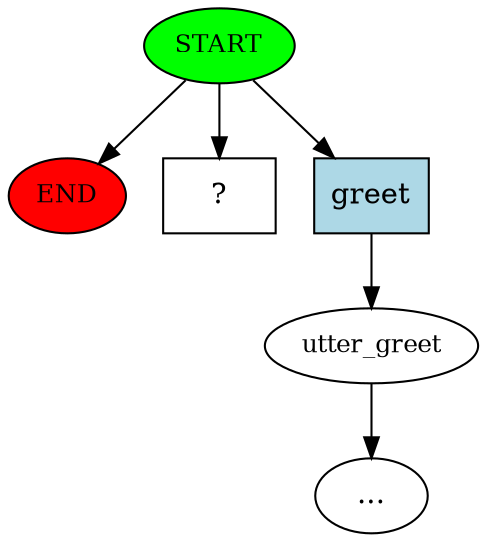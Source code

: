 digraph  {
0 [label=START, fillcolor=green, style=filled, fontsize=12, class="start active"];
"-1" [label=END, fillcolor=red, style=filled, fontsize=12, class=end];
1 [label=utter_greet, fontsize=12, class=""];
"-4" [label="...", class=ellipsis];
3 [label="  ?  ", shape=rect, class="intent dashed active"];
4 [label=greet, shape=rect, style=filled, fillcolor=lightblue, class=intent];
0 -> "-1"  [key=NONE, label="", class=""];
0 -> 3  [key=NONE, label="", class=active];
0 -> 4  [key=0, class=""];
1 -> "-4"  [key=NONE, label="", class=""];
4 -> 1  [key=0, class=""];
}
